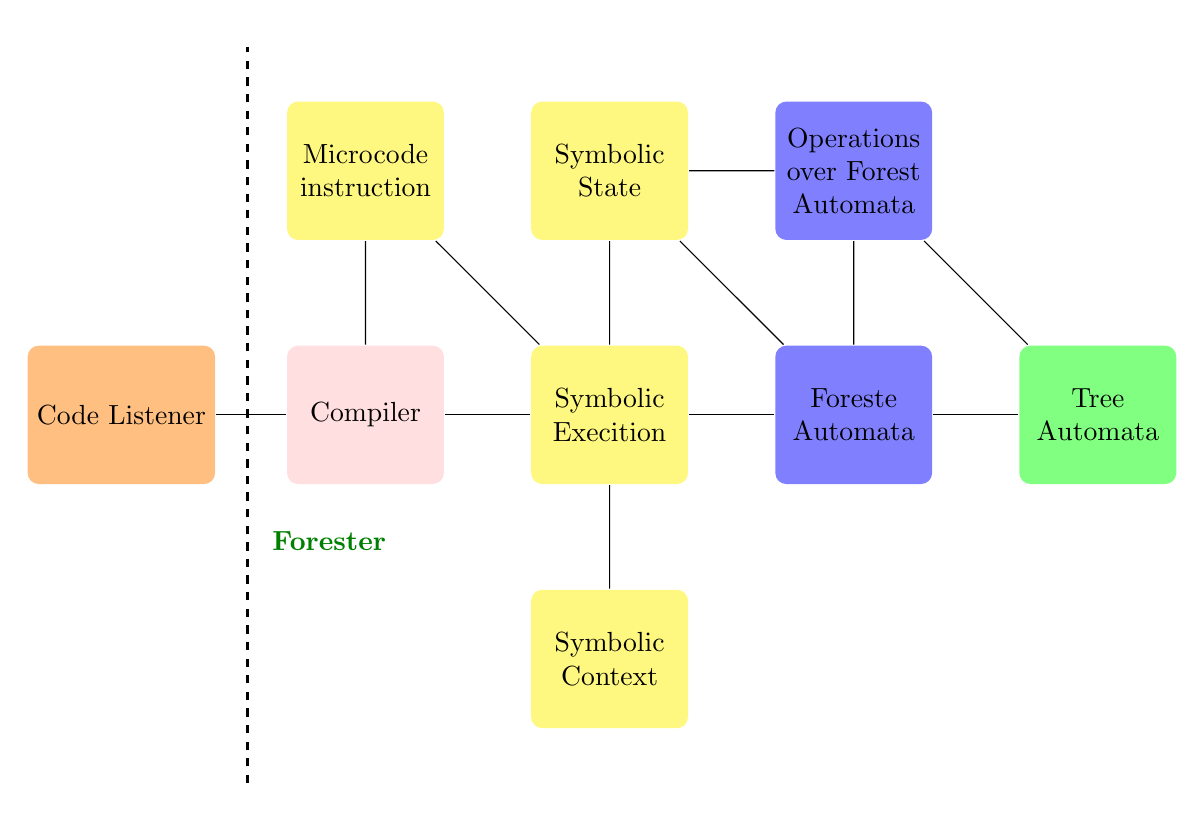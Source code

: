 \begin{tikzpicture}[
  scale=0.8,
  node distance = 3.1cm,
  block_cl/.style={rectangle, text centered, rounded corners, thick, fill=orange!50,
    minimum height = 5em, minimum width = 3em},
  block_compiler/.style={rectangle, text centered, rounded corners, thick, fill=pink!50,
    minimum height = 5em, minimum width = 3em, text width = 5em},
  block_symex/.style={rectangle, text centered, rounded corners, thick, fill=yellow!50,
    minimum height = 5em, minimum width = 3em, text width = 5em},
  block_fa/.style={rectangle, text centered, rounded corners, thick, fill=blue!50,
    minimum height = 5em, minimum width = 3em, text width = 5em},
  block_ta/.style={rectangle, text centered, rounded corners, thick, fill=green!50,
    minimum height = 5em, minimum width = 3em, text width = 5em},
  line/.style={draw, -}
  ]

\node [block_cl] (cl) {Code Listener};
\node [block_compiler, right of=cl] (compiler) {Compiler};
\node [block_symex, above of=compiler] (microcode) {Microcode instruction};
\node [block_symex, right of=compiler] (symex) {Symbolic Execition};
\node [block_symex, above of=symex] (symstate) {Symbolic State};
\node [block_symex, below of=symex] (symcnt) {Symbolic Context};

\node [block_fa, right of=symex] (fa) {Foreste Automata};
\node [block_fa, above of=fa] (faop) {Operations over Forest Automata};

\node [block_ta, right of=fa] (ta) {Tree Automata};

\path [line] (cl) -- (compiler);
\path [line] (microcode) -- (compiler);
\path [line] (symex) -- (compiler);
\path [line] (symex) -- (symstate);
\path [line] (symex) -- (symcnt);
\path [line] (symex) -- (fa);
\path [line] (symstate) -- (fa);
\path [line] (microcode) -- (symex);
\path [line] (fa) -- (faop);
\path [line] (fa) -- (ta);
\path [line] (symstate) -- (faop);
\path [line] (faop) -- (ta);

\node (LeftFAStart) at(2,-6) {};
\node (RightFAStart) at(2,6) {};
\draw [dashed, line width = 1pt] (LeftFAStart) -- (RightFAStart);
\node (Input) at(3.3,-2) {\textcolor{Green}{\textbf{Forester}}};

\end{tikzpicture}
